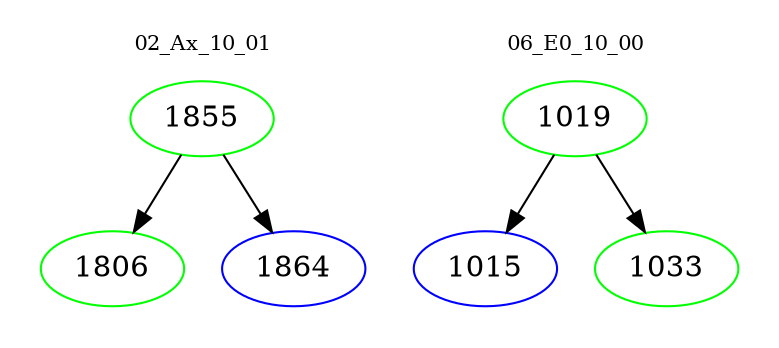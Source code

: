 digraph{
subgraph cluster_0 {
color = white
label = "02_Ax_10_01";
fontsize=10;
T0_1855 [label="1855", color="green"]
T0_1855 -> T0_1806 [color="black"]
T0_1806 [label="1806", color="green"]
T0_1855 -> T0_1864 [color="black"]
T0_1864 [label="1864", color="blue"]
}
subgraph cluster_1 {
color = white
label = "06_E0_10_00";
fontsize=10;
T1_1019 [label="1019", color="green"]
T1_1019 -> T1_1015 [color="black"]
T1_1015 [label="1015", color="blue"]
T1_1019 -> T1_1033 [color="black"]
T1_1033 [label="1033", color="green"]
}
}
